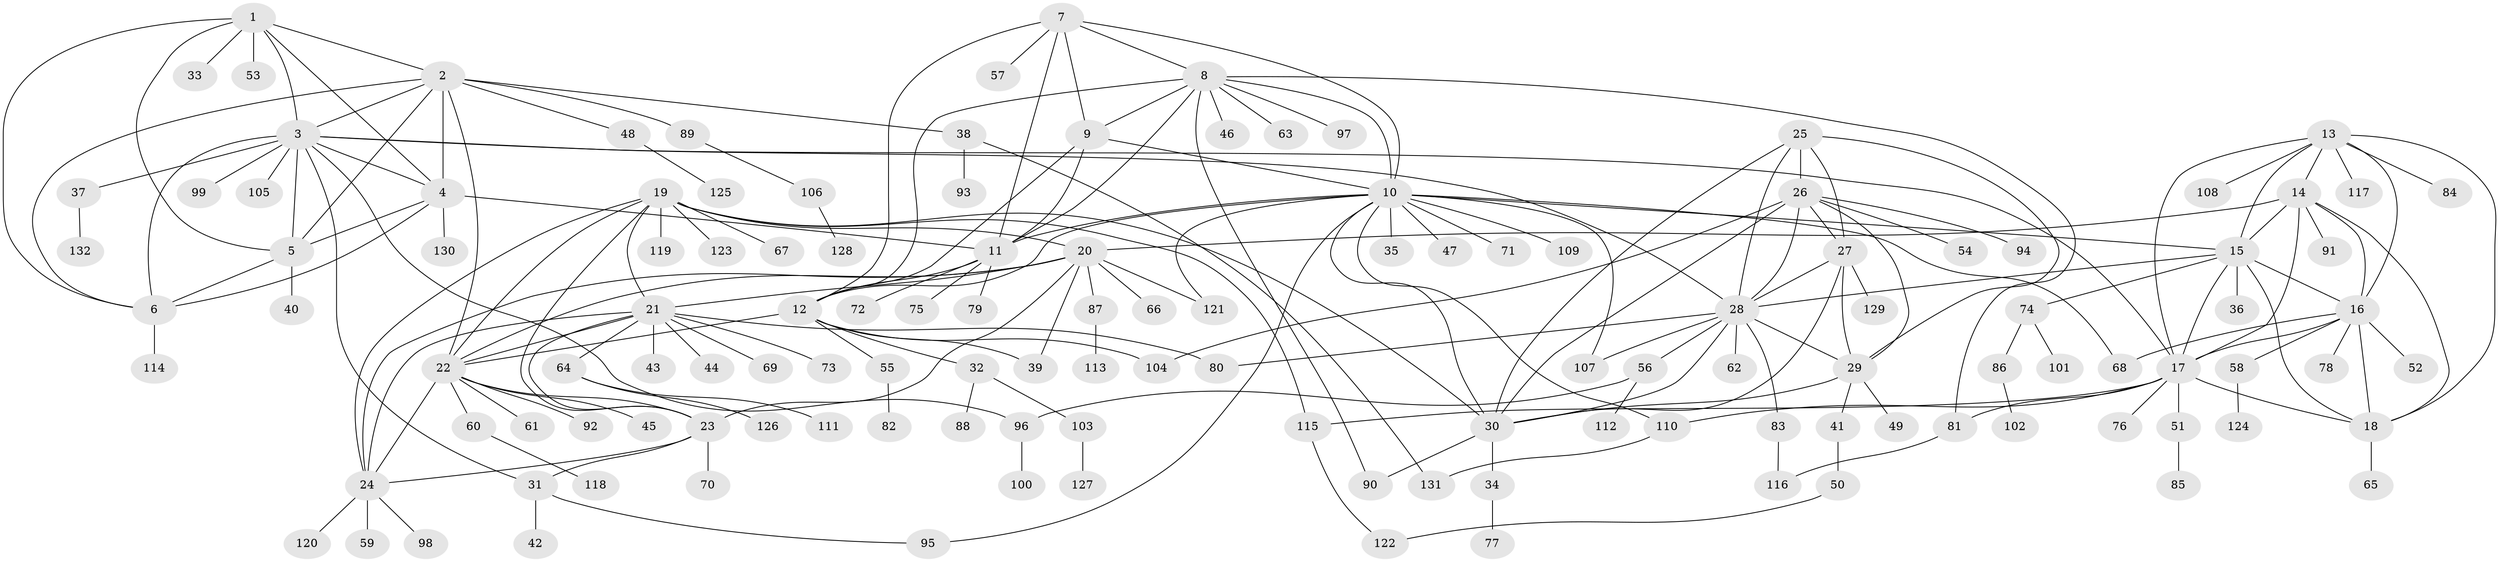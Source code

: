 // Generated by graph-tools (version 1.1) at 2025/55/03/09/25 04:55:22]
// undirected, 132 vertices, 203 edges
graph export_dot {
graph [start="1"]
  node [color=gray90,style=filled];
  1;
  2;
  3;
  4;
  5;
  6;
  7;
  8;
  9;
  10;
  11;
  12;
  13;
  14;
  15;
  16;
  17;
  18;
  19;
  20;
  21;
  22;
  23;
  24;
  25;
  26;
  27;
  28;
  29;
  30;
  31;
  32;
  33;
  34;
  35;
  36;
  37;
  38;
  39;
  40;
  41;
  42;
  43;
  44;
  45;
  46;
  47;
  48;
  49;
  50;
  51;
  52;
  53;
  54;
  55;
  56;
  57;
  58;
  59;
  60;
  61;
  62;
  63;
  64;
  65;
  66;
  67;
  68;
  69;
  70;
  71;
  72;
  73;
  74;
  75;
  76;
  77;
  78;
  79;
  80;
  81;
  82;
  83;
  84;
  85;
  86;
  87;
  88;
  89;
  90;
  91;
  92;
  93;
  94;
  95;
  96;
  97;
  98;
  99;
  100;
  101;
  102;
  103;
  104;
  105;
  106;
  107;
  108;
  109;
  110;
  111;
  112;
  113;
  114;
  115;
  116;
  117;
  118;
  119;
  120;
  121;
  122;
  123;
  124;
  125;
  126;
  127;
  128;
  129;
  130;
  131;
  132;
  1 -- 2;
  1 -- 3;
  1 -- 4;
  1 -- 5;
  1 -- 6;
  1 -- 33;
  1 -- 53;
  2 -- 3;
  2 -- 4;
  2 -- 5;
  2 -- 6;
  2 -- 22;
  2 -- 38;
  2 -- 48;
  2 -- 89;
  3 -- 4;
  3 -- 5;
  3 -- 6;
  3 -- 17;
  3 -- 28;
  3 -- 31;
  3 -- 37;
  3 -- 96;
  3 -- 99;
  3 -- 105;
  4 -- 5;
  4 -- 6;
  4 -- 11;
  4 -- 130;
  5 -- 6;
  5 -- 40;
  6 -- 114;
  7 -- 8;
  7 -- 9;
  7 -- 10;
  7 -- 11;
  7 -- 12;
  7 -- 57;
  8 -- 9;
  8 -- 10;
  8 -- 11;
  8 -- 12;
  8 -- 46;
  8 -- 63;
  8 -- 81;
  8 -- 90;
  8 -- 97;
  9 -- 10;
  9 -- 11;
  9 -- 12;
  10 -- 11;
  10 -- 12;
  10 -- 15;
  10 -- 30;
  10 -- 35;
  10 -- 47;
  10 -- 68;
  10 -- 71;
  10 -- 95;
  10 -- 107;
  10 -- 109;
  10 -- 110;
  10 -- 121;
  11 -- 12;
  11 -- 72;
  11 -- 75;
  11 -- 79;
  12 -- 22;
  12 -- 32;
  12 -- 39;
  12 -- 55;
  12 -- 104;
  13 -- 14;
  13 -- 15;
  13 -- 16;
  13 -- 17;
  13 -- 18;
  13 -- 84;
  13 -- 108;
  13 -- 117;
  14 -- 15;
  14 -- 16;
  14 -- 17;
  14 -- 18;
  14 -- 20;
  14 -- 91;
  15 -- 16;
  15 -- 17;
  15 -- 18;
  15 -- 28;
  15 -- 36;
  15 -- 74;
  16 -- 17;
  16 -- 18;
  16 -- 52;
  16 -- 58;
  16 -- 68;
  16 -- 78;
  17 -- 18;
  17 -- 51;
  17 -- 76;
  17 -- 81;
  17 -- 110;
  17 -- 115;
  18 -- 65;
  19 -- 20;
  19 -- 21;
  19 -- 22;
  19 -- 23;
  19 -- 24;
  19 -- 30;
  19 -- 67;
  19 -- 115;
  19 -- 119;
  19 -- 123;
  20 -- 21;
  20 -- 22;
  20 -- 23;
  20 -- 24;
  20 -- 39;
  20 -- 66;
  20 -- 87;
  20 -- 121;
  21 -- 22;
  21 -- 23;
  21 -- 24;
  21 -- 43;
  21 -- 44;
  21 -- 64;
  21 -- 69;
  21 -- 73;
  21 -- 80;
  22 -- 23;
  22 -- 24;
  22 -- 45;
  22 -- 60;
  22 -- 61;
  22 -- 92;
  23 -- 24;
  23 -- 31;
  23 -- 70;
  24 -- 59;
  24 -- 98;
  24 -- 120;
  25 -- 26;
  25 -- 27;
  25 -- 28;
  25 -- 29;
  25 -- 30;
  26 -- 27;
  26 -- 28;
  26 -- 29;
  26 -- 30;
  26 -- 54;
  26 -- 94;
  26 -- 104;
  27 -- 28;
  27 -- 29;
  27 -- 30;
  27 -- 129;
  28 -- 29;
  28 -- 30;
  28 -- 56;
  28 -- 62;
  28 -- 80;
  28 -- 83;
  28 -- 107;
  29 -- 30;
  29 -- 41;
  29 -- 49;
  30 -- 34;
  30 -- 90;
  31 -- 42;
  31 -- 95;
  32 -- 88;
  32 -- 103;
  34 -- 77;
  37 -- 132;
  38 -- 93;
  38 -- 131;
  41 -- 50;
  48 -- 125;
  50 -- 122;
  51 -- 85;
  55 -- 82;
  56 -- 96;
  56 -- 112;
  58 -- 124;
  60 -- 118;
  64 -- 111;
  64 -- 126;
  74 -- 86;
  74 -- 101;
  81 -- 116;
  83 -- 116;
  86 -- 102;
  87 -- 113;
  89 -- 106;
  96 -- 100;
  103 -- 127;
  106 -- 128;
  110 -- 131;
  115 -- 122;
}
